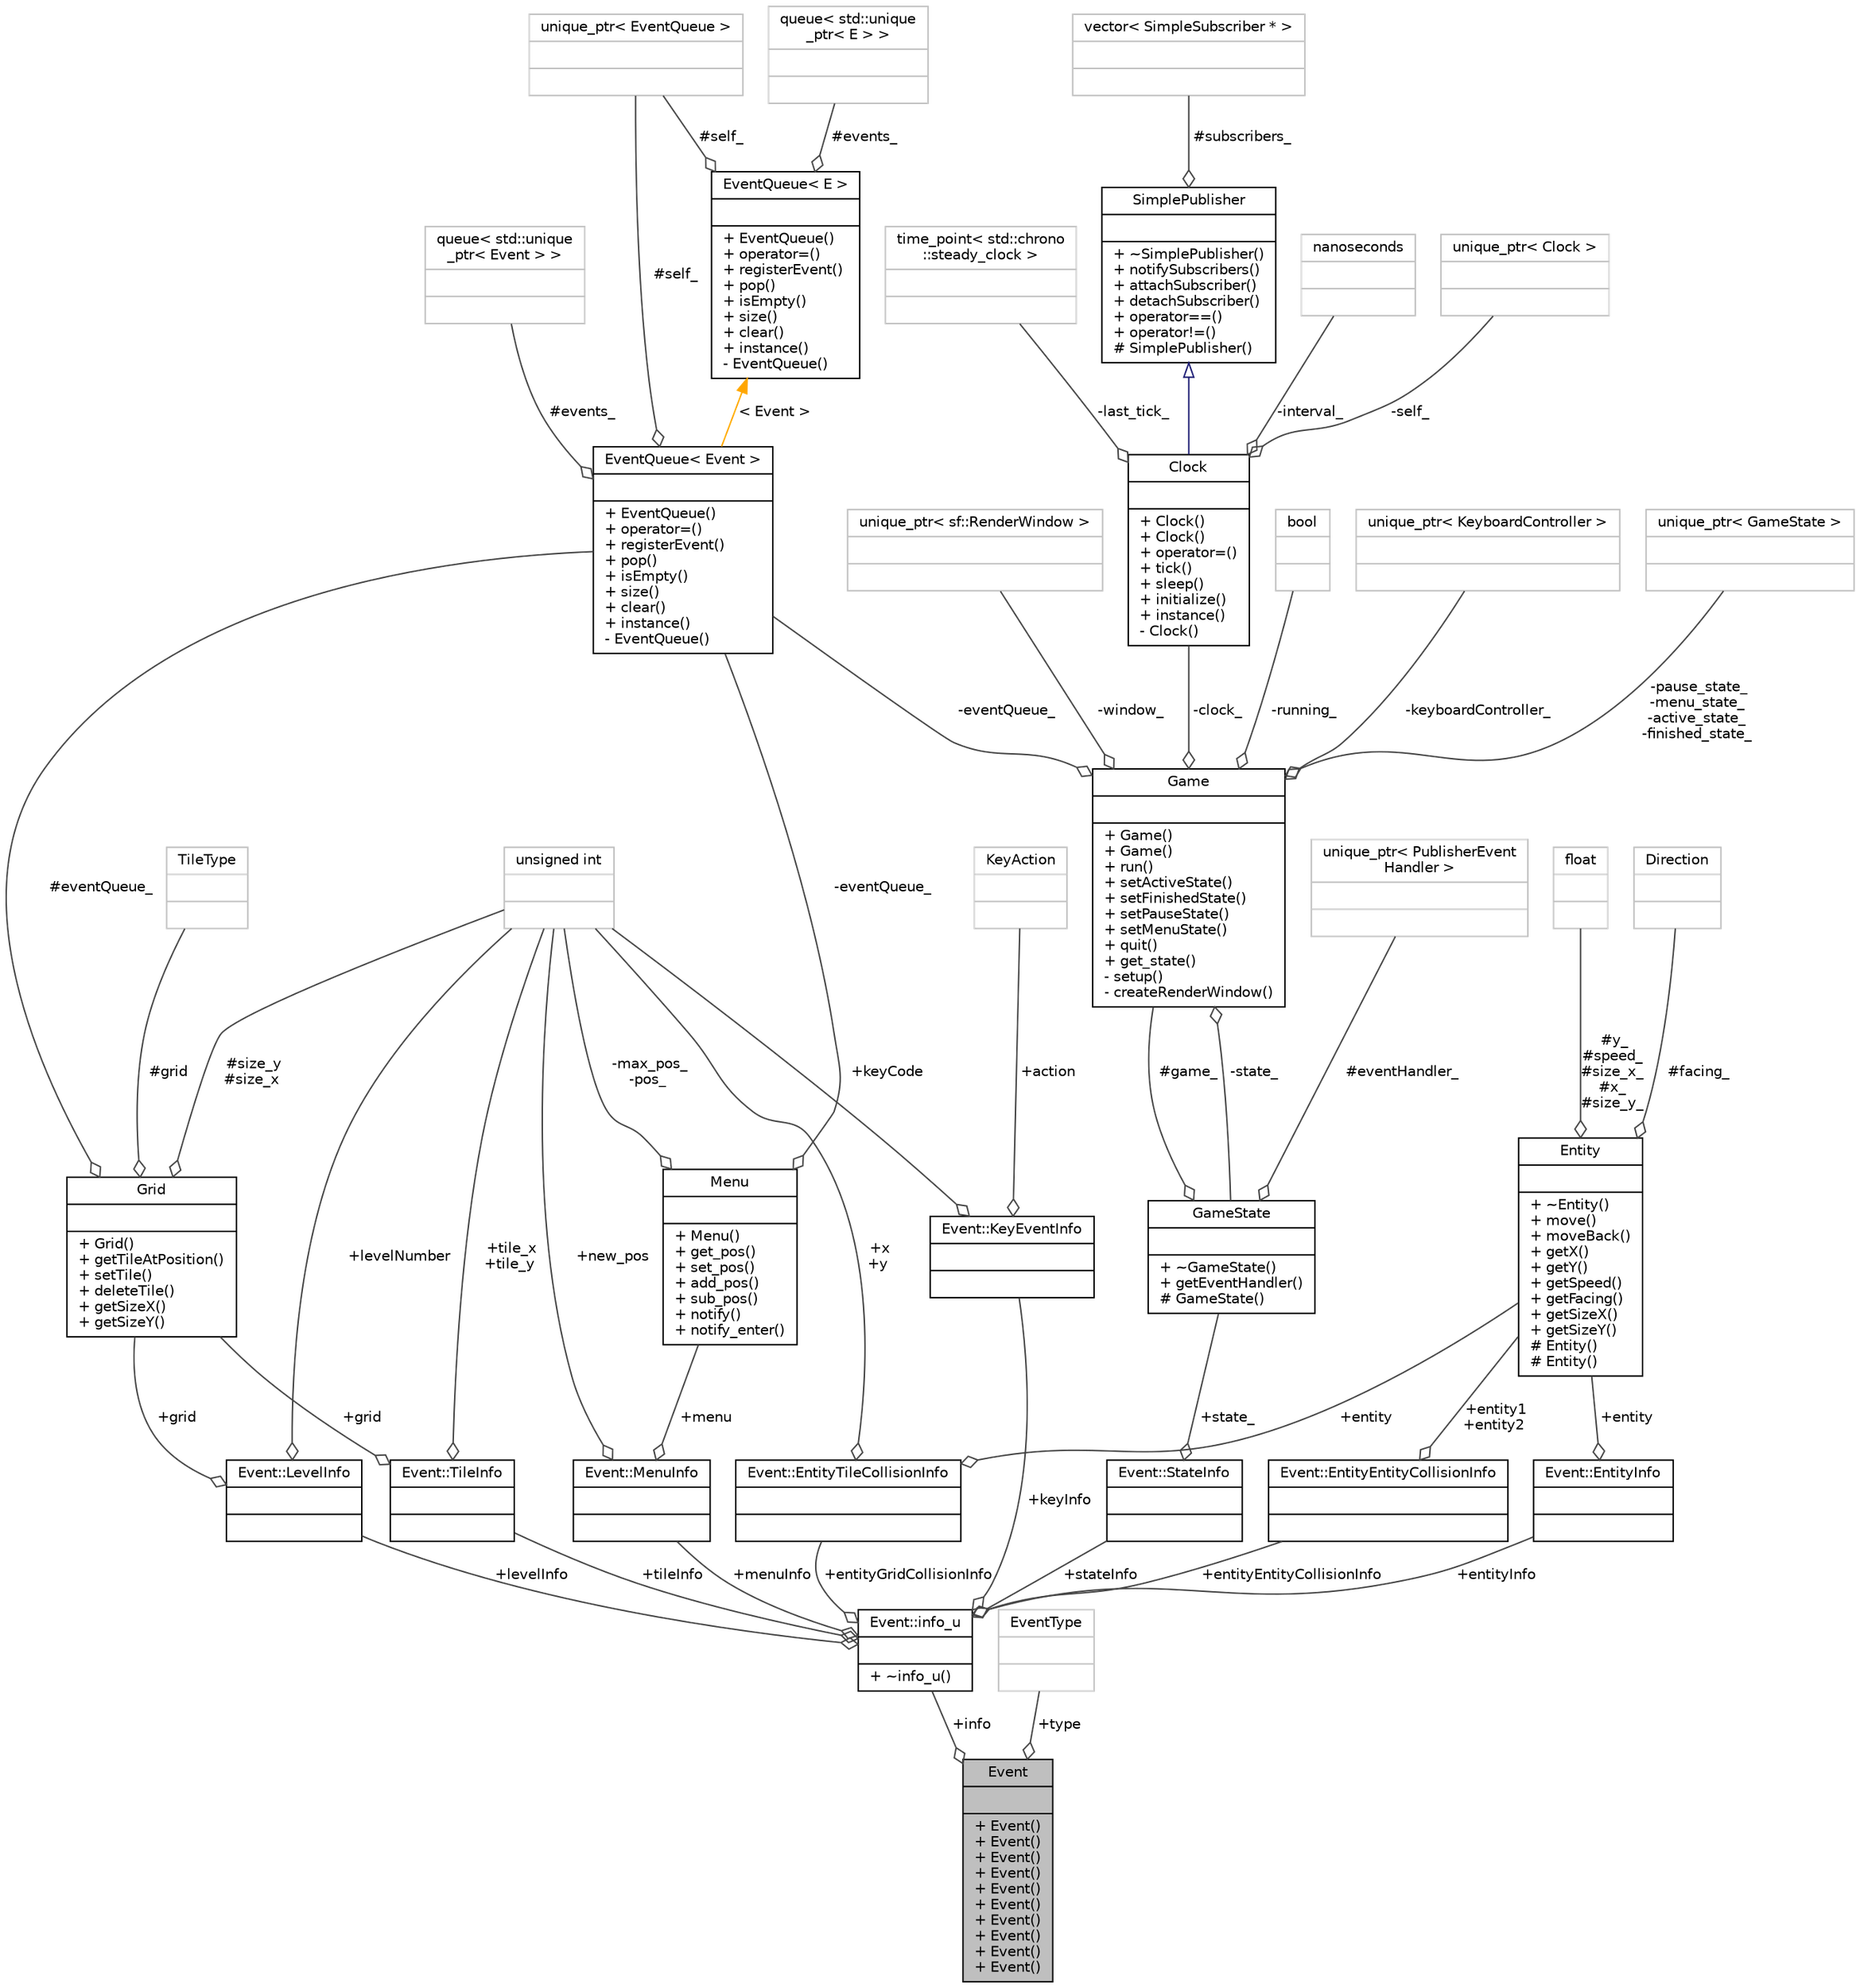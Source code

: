 digraph "Event"
{
 // INTERACTIVE_SVG=YES
 // LATEX_PDF_SIZE
  bgcolor="transparent";
  edge [fontname="Helvetica",fontsize="10",labelfontname="Helvetica",labelfontsize="10"];
  node [fontname="Helvetica",fontsize="10",shape=record];
  Node1 [label="{Event\n||+ Event()\l+ Event()\l+ Event()\l+ Event()\l+ Event()\l+ Event()\l+ Event()\l+ Event()\l+ Event()\l+ Event()\l}",height=0.2,width=0.4,color="black", fillcolor="grey75", style="filled", fontcolor="black",tooltip="Represents a single event of type Event::EventType."];
  Node2 -> Node1 [color="grey25",fontsize="10",style="solid",label=" +info" ,arrowhead="odiamond",fontname="Helvetica"];
  Node2 [label="{Event::info_u\n||+ ~info_u()\l}",height=0.2,width=0.4,color="black",URL="$union_event_1_1info__u.html",tooltip=" "];
  Node3 -> Node2 [color="grey25",fontsize="10",style="solid",label=" +menuInfo" ,arrowhead="odiamond",fontname="Helvetica"];
  Node3 [label="{Event::MenuInfo\n||}",height=0.2,width=0.4,color="black",URL="$struct_event_1_1_menu_info.html",tooltip=" "];
  Node4 -> Node3 [color="grey25",fontsize="10",style="solid",label=" +new_pos" ,arrowhead="odiamond",fontname="Helvetica"];
  Node4 [label="{unsigned int\n||}",height=0.2,width=0.4,color="grey75",tooltip=" "];
  Node5 -> Node3 [color="grey25",fontsize="10",style="solid",label=" +menu" ,arrowhead="odiamond",fontname="Helvetica"];
  Node5 [label="{Menu\n||+ Menu()\l+ get_pos()\l+ set_pos()\l+ add_pos()\l+ sub_pos()\l+ notify()\l+ notify_enter()\l}",height=0.2,width=0.4,color="black",URL="$class_menu.html",tooltip=" "];
  Node6 -> Node5 [color="grey25",fontsize="10",style="solid",label=" -eventQueue_" ,arrowhead="odiamond",fontname="Helvetica"];
  Node6 [label="{EventQueue\< Event \>\n||+ EventQueue()\l+ operator=()\l+ registerEvent()\l+ pop()\l+ isEmpty()\l+ size()\l+ clear()\l+ instance()\l- EventQueue()\l}",height=0.2,width=0.4,color="black",URL="$class_event_queue.html",tooltip=" "];
  Node7 -> Node6 [color="grey25",fontsize="10",style="solid",label=" #events_" ,arrowhead="odiamond",fontname="Helvetica"];
  Node7 [label="{queue\< std::unique\l_ptr\< Event \> \>\n||}",height=0.2,width=0.4,color="grey75",tooltip=" "];
  Node8 -> Node6 [color="grey25",fontsize="10",style="solid",label=" #self_" ,arrowhead="odiamond",fontname="Helvetica"];
  Node8 [label="{unique_ptr\< EventQueue \>\n||}",height=0.2,width=0.4,color="grey75",tooltip=" "];
  Node9 -> Node6 [dir="back",color="orange",fontsize="10",style="solid",label=" \< Event \>" ,fontname="Helvetica"];
  Node9 [label="{EventQueue\< E \>\n||+ EventQueue()\l+ operator=()\l+ registerEvent()\l+ pop()\l+ isEmpty()\l+ size()\l+ clear()\l+ instance()\l- EventQueue()\l}",height=0.2,width=0.4,color="black",URL="$class_event_queue.html",tooltip="Singleton class wrapper for std::queue<E>."];
  Node10 -> Node9 [color="grey25",fontsize="10",style="solid",label=" #events_" ,arrowhead="odiamond",fontname="Helvetica"];
  Node10 [label="{queue\< std::unique\l_ptr\< E \> \>\n||}",height=0.2,width=0.4,color="grey75",tooltip=" "];
  Node8 -> Node9 [color="grey25",fontsize="10",style="solid",label=" #self_" ,arrowhead="odiamond",fontname="Helvetica"];
  Node4 -> Node5 [color="grey25",fontsize="10",style="solid",label=" -max_pos_\n-pos_" ,arrowhead="odiamond",fontname="Helvetica"];
  Node11 -> Node2 [color="grey25",fontsize="10",style="solid",label=" +levelInfo" ,arrowhead="odiamond",fontname="Helvetica"];
  Node11 [label="{Event::LevelInfo\n||}",height=0.2,width=0.4,color="black",URL="$struct_event_1_1_level_info.html",tooltip=" "];
  Node12 -> Node11 [color="grey25",fontsize="10",style="solid",label=" +grid" ,arrowhead="odiamond",fontname="Helvetica"];
  Node12 [label="{Grid\n||+ Grid()\l+ getTileAtPosition()\l+ setTile()\l+ deleteTile()\l+ getSizeX()\l+ getSizeY()\l}",height=0.2,width=0.4,color="black",URL="$class_grid.html",tooltip="Represents a grid of tiles."];
  Node6 -> Node12 [color="grey25",fontsize="10",style="solid",label=" #eventQueue_" ,arrowhead="odiamond",fontname="Helvetica"];
  Node13 -> Node12 [color="grey25",fontsize="10",style="solid",label=" #grid" ,arrowhead="odiamond",fontname="Helvetica"];
  Node13 [label="{TileType\n||}",height=0.2,width=0.4,color="grey75",tooltip=" "];
  Node4 -> Node12 [color="grey25",fontsize="10",style="solid",label=" #size_y\n#size_x" ,arrowhead="odiamond",fontname="Helvetica"];
  Node4 -> Node11 [color="grey25",fontsize="10",style="solid",label=" +levelNumber" ,arrowhead="odiamond",fontname="Helvetica"];
  Node14 -> Node2 [color="grey25",fontsize="10",style="solid",label=" +keyInfo" ,arrowhead="odiamond",fontname="Helvetica"];
  Node14 [label="{Event::KeyEventInfo\n||}",height=0.2,width=0.4,color="black",URL="$struct_event_1_1_key_event_info.html",tooltip=" "];
  Node15 -> Node14 [color="grey25",fontsize="10",style="solid",label=" +action" ,arrowhead="odiamond",fontname="Helvetica"];
  Node15 [label="{KeyAction\n||}",height=0.2,width=0.4,color="grey75",tooltip=" "];
  Node4 -> Node14 [color="grey25",fontsize="10",style="solid",label=" +keyCode" ,arrowhead="odiamond",fontname="Helvetica"];
  Node16 -> Node2 [color="grey25",fontsize="10",style="solid",label=" +entityEntityCollisionInfo" ,arrowhead="odiamond",fontname="Helvetica"];
  Node16 [label="{Event::EntityEntityCollisionInfo\n||}",height=0.2,width=0.4,color="black",URL="$struct_event_1_1_entity_entity_collision_info.html",tooltip=" "];
  Node17 -> Node16 [color="grey25",fontsize="10",style="solid",label=" +entity1\n+entity2" ,arrowhead="odiamond",fontname="Helvetica"];
  Node17 [label="{Entity\n||+ ~Entity()\l+ move()\l+ moveBack()\l+ getX()\l+ getY()\l+ getSpeed()\l+ getFacing()\l+ getSizeX()\l+ getSizeY()\l# Entity()\l# Entity()\l}",height=0.2,width=0.4,color="black",URL="$class_entity.html",tooltip=" "];
  Node18 -> Node17 [color="grey25",fontsize="10",style="solid",label=" #y_\n#speed_\n#size_x_\n#x_\n#size_y_" ,arrowhead="odiamond",fontname="Helvetica"];
  Node18 [label="{float\n||}",height=0.2,width=0.4,color="grey75",tooltip=" "];
  Node19 -> Node17 [color="grey25",fontsize="10",style="solid",label=" #facing_" ,arrowhead="odiamond",fontname="Helvetica"];
  Node19 [label="{Direction\n||}",height=0.2,width=0.4,color="grey75",tooltip=" "];
  Node20 -> Node2 [color="grey25",fontsize="10",style="solid",label=" +entityGridCollisionInfo" ,arrowhead="odiamond",fontname="Helvetica"];
  Node20 [label="{Event::EntityTileCollisionInfo\n||}",height=0.2,width=0.4,color="black",URL="$struct_event_1_1_entity_tile_collision_info.html",tooltip=" "];
  Node17 -> Node20 [color="grey25",fontsize="10",style="solid",label=" +entity" ,arrowhead="odiamond",fontname="Helvetica"];
  Node4 -> Node20 [color="grey25",fontsize="10",style="solid",label=" +x\n+y" ,arrowhead="odiamond",fontname="Helvetica"];
  Node21 -> Node2 [color="grey25",fontsize="10",style="solid",label=" +stateInfo" ,arrowhead="odiamond",fontname="Helvetica"];
  Node21 [label="{Event::StateInfo\n||}",height=0.2,width=0.4,color="black",URL="$struct_event_1_1_state_info.html",tooltip=" "];
  Node22 -> Node21 [color="grey25",fontsize="10",style="solid",label=" +state_" ,arrowhead="odiamond",fontname="Helvetica"];
  Node22 [label="{GameState\n||+ ~GameState()\l+ getEventHandler()\l# GameState()\l}",height=0.2,width=0.4,color="black",URL="$class_game_state.html",tooltip=" "];
  Node23 -> Node22 [color="grey25",fontsize="10",style="solid",label=" #game_" ,arrowhead="odiamond",fontname="Helvetica"];
  Node23 [label="{Game\n||+ Game()\l+ Game()\l+ run()\l+ setActiveState()\l+ setFinishedState()\l+ setPauseState()\l+ setMenuState()\l+ quit()\l+ get_state()\l- setup()\l- createRenderWindow()\l}",height=0.2,width=0.4,color="black",URL="$class_game.html",tooltip=" "];
  Node24 -> Node23 [color="grey25",fontsize="10",style="solid",label=" -keyboardController_" ,arrowhead="odiamond",fontname="Helvetica"];
  Node24 [label="{unique_ptr\< KeyboardController \>\n||}",height=0.2,width=0.4,color="grey75",tooltip=" "];
  Node25 -> Node23 [color="grey25",fontsize="10",style="solid",label=" -pause_state_\n-menu_state_\n-active_state_\n-finished_state_" ,arrowhead="odiamond",fontname="Helvetica"];
  Node25 [label="{unique_ptr\< GameState \>\n||}",height=0.2,width=0.4,color="grey75",tooltip=" "];
  Node26 -> Node23 [color="grey25",fontsize="10",style="solid",label=" -window_" ,arrowhead="odiamond",fontname="Helvetica"];
  Node26 [label="{unique_ptr\< sf::RenderWindow \>\n||}",height=0.2,width=0.4,color="grey75",tooltip=" "];
  Node6 -> Node23 [color="grey25",fontsize="10",style="solid",label=" -eventQueue_" ,arrowhead="odiamond",fontname="Helvetica"];
  Node27 -> Node23 [color="grey25",fontsize="10",style="solid",label=" -clock_" ,arrowhead="odiamond",fontname="Helvetica"];
  Node27 [label="{Clock\n||+ Clock()\l+ Clock()\l+ operator=()\l+ tick()\l+ sleep()\l+ initialize()\l+ instance()\l- Clock()\l}",height=0.2,width=0.4,color="black",URL="$class_clock.html",tooltip="Represents an externally controlled clock running at a given frequency."];
  Node28 -> Node27 [dir="back",color="midnightblue",fontsize="10",style="solid",arrowtail="onormal",fontname="Helvetica"];
  Node28 [label="{SimplePublisher\n||+ ~SimplePublisher()\l+ notifySubscribers()\l+ attachSubscriber()\l+ detachSubscriber()\l+ operator==()\l+ operator!=()\l# SimplePublisher()\l}",height=0.2,width=0.4,color="black",URL="$class_simple_publisher.html",tooltip=" "];
  Node29 -> Node28 [color="grey25",fontsize="10",style="solid",label=" #subscribers_" ,arrowhead="odiamond",fontname="Helvetica"];
  Node29 [label="{vector\< SimpleSubscriber * \>\n||}",height=0.2,width=0.4,color="grey75",tooltip=" "];
  Node30 -> Node27 [color="grey25",fontsize="10",style="solid",label=" -interval_" ,arrowhead="odiamond",fontname="Helvetica"];
  Node30 [label="{nanoseconds\n||}",height=0.2,width=0.4,color="grey75",tooltip=" "];
  Node31 -> Node27 [color="grey25",fontsize="10",style="solid",label=" -self_" ,arrowhead="odiamond",fontname="Helvetica"];
  Node31 [label="{unique_ptr\< Clock \>\n||}",height=0.2,width=0.4,color="grey75",tooltip=" "];
  Node32 -> Node27 [color="grey25",fontsize="10",style="solid",label=" -last_tick_" ,arrowhead="odiamond",fontname="Helvetica"];
  Node32 [label="{time_point\< std::chrono\l::steady_clock \>\n||}",height=0.2,width=0.4,color="grey75",tooltip=" "];
  Node33 -> Node23 [color="grey25",fontsize="10",style="solid",label=" -running_" ,arrowhead="odiamond",fontname="Helvetica"];
  Node33 [label="{bool\n||}",height=0.2,width=0.4,color="grey75",tooltip=" "];
  Node22 -> Node23 [color="grey25",fontsize="10",style="solid",label=" -state_" ,arrowhead="odiamond",fontname="Helvetica"];
  Node34 -> Node22 [color="grey25",fontsize="10",style="solid",label=" #eventHandler_" ,arrowhead="odiamond",fontname="Helvetica"];
  Node34 [label="{unique_ptr\< PublisherEvent\lHandler \>\n||}",height=0.2,width=0.4,color="grey75",tooltip=" "];
  Node35 -> Node2 [color="grey25",fontsize="10",style="solid",label=" +entityInfo" ,arrowhead="odiamond",fontname="Helvetica"];
  Node35 [label="{Event::EntityInfo\n||}",height=0.2,width=0.4,color="black",URL="$struct_event_1_1_entity_info.html",tooltip=" "];
  Node17 -> Node35 [color="grey25",fontsize="10",style="solid",label=" +entity" ,arrowhead="odiamond",fontname="Helvetica"];
  Node36 -> Node2 [color="grey25",fontsize="10",style="solid",label=" +tileInfo" ,arrowhead="odiamond",fontname="Helvetica"];
  Node36 [label="{Event::TileInfo\n||}",height=0.2,width=0.4,color="black",URL="$struct_event_1_1_tile_info.html",tooltip=" "];
  Node12 -> Node36 [color="grey25",fontsize="10",style="solid",label=" +grid" ,arrowhead="odiamond",fontname="Helvetica"];
  Node4 -> Node36 [color="grey25",fontsize="10",style="solid",label=" +tile_x\n+tile_y" ,arrowhead="odiamond",fontname="Helvetica"];
  Node37 -> Node1 [color="grey25",fontsize="10",style="solid",label=" +type" ,arrowhead="odiamond",fontname="Helvetica"];
  Node37 [label="{EventType\n||}",height=0.2,width=0.4,color="grey75",tooltip=" "];
}
